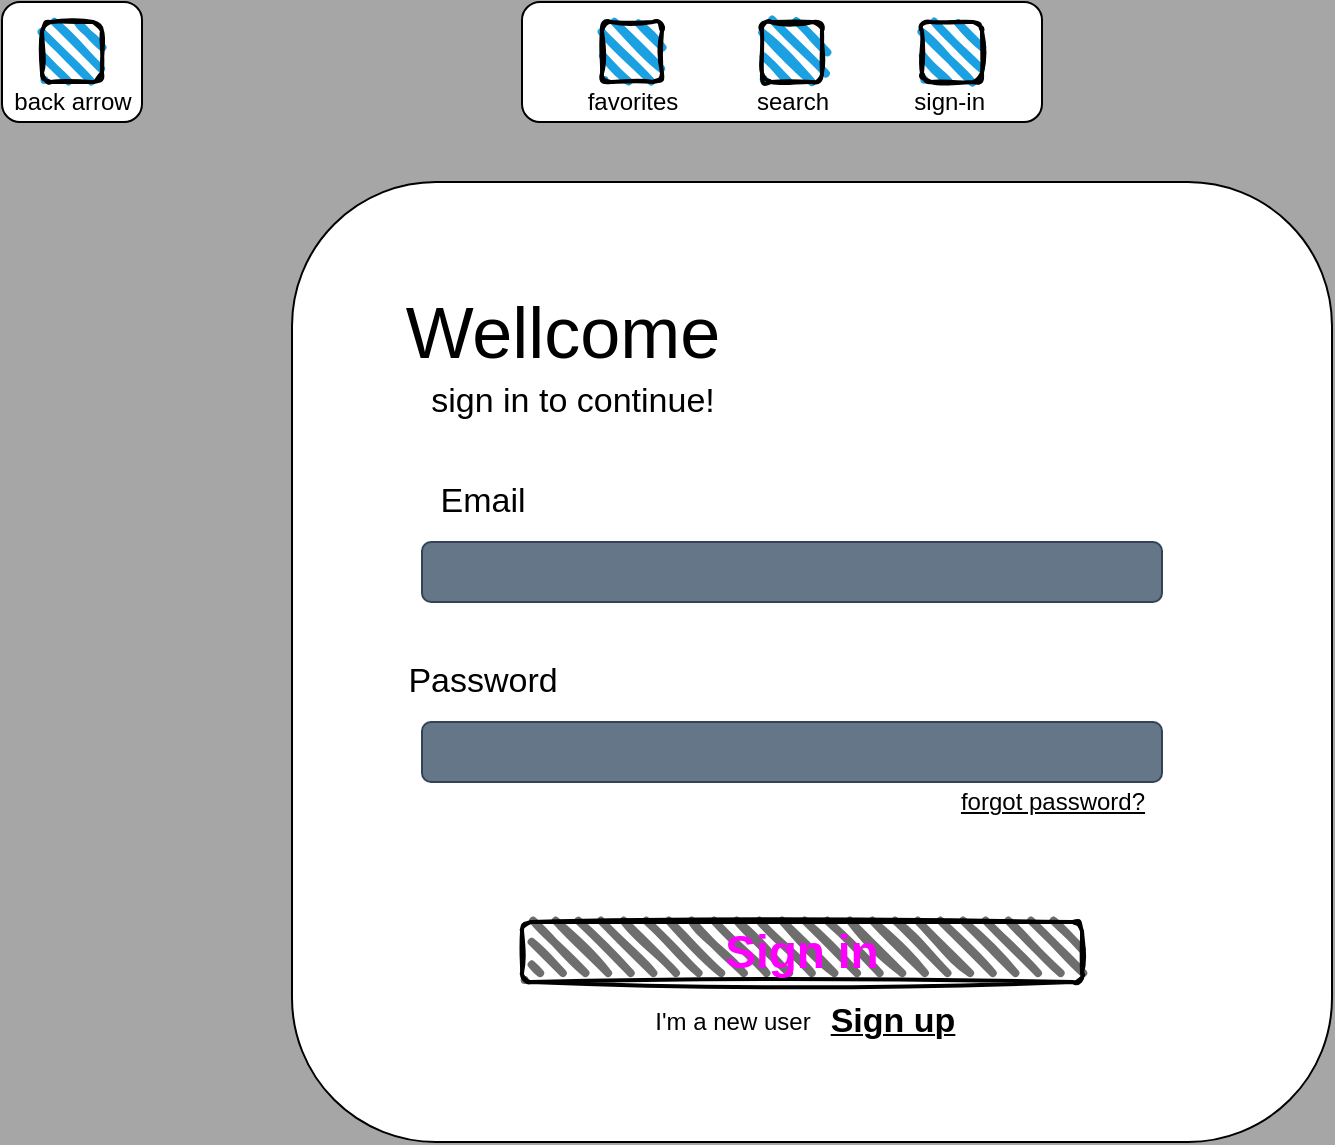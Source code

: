 <mxfile>
    <diagram id="-qSREV0Pq4ceYpicAGal" name="Page-1">
        <mxGraphModel dx="1100" dy="756" grid="1" gridSize="10" guides="1" tooltips="1" connect="1" arrows="1" fold="1" page="1" pageScale="1" pageWidth="850" pageHeight="1100" background="#A6A6A6" math="0" shadow="0">
            <root>
                <mxCell id="0"/>
                <mxCell id="1" parent="0"/>
                <mxCell id="114" value="" style="rounded=1;whiteSpace=wrap;html=1;" parent="1" vertex="1">
                    <mxGeometry x="280" y="20" width="260" height="60" as="geometry"/>
                </mxCell>
                <mxCell id="118" value="" style="rounded=1;whiteSpace=wrap;html=1;strokeWidth=2;fillWeight=4;hachureGap=8;hachureAngle=45;fillColor=#1ba1e2;sketch=1;" parent="1" vertex="1">
                    <mxGeometry x="320" y="30" width="30" height="30" as="geometry"/>
                </mxCell>
                <mxCell id="119" value="" style="rounded=1;whiteSpace=wrap;html=1;strokeWidth=2;fillWeight=4;hachureGap=8;hachureAngle=45;fillColor=#1ba1e2;sketch=1;" parent="1" vertex="1">
                    <mxGeometry x="480" y="30" width="30" height="30" as="geometry"/>
                </mxCell>
                <mxCell id="120" value="" style="rounded=1;whiteSpace=wrap;html=1;strokeWidth=2;fillWeight=4;hachureGap=8;hachureAngle=45;fillColor=#1ba1e2;sketch=1;" parent="1" vertex="1">
                    <mxGeometry x="400" y="30" width="30" height="30" as="geometry"/>
                </mxCell>
                <mxCell id="121" value="favorites" style="text;html=1;align=center;verticalAlign=middle;resizable=0;points=[];autosize=1;strokeColor=none;" parent="1" vertex="1">
                    <mxGeometry x="305" y="60" width="60" height="20" as="geometry"/>
                </mxCell>
                <mxCell id="122" value="search" style="text;html=1;align=center;verticalAlign=middle;resizable=0;points=[];autosize=1;strokeColor=none;" parent="1" vertex="1">
                    <mxGeometry x="390" y="60" width="50" height="20" as="geometry"/>
                </mxCell>
                <mxCell id="123" value="sign-in&amp;nbsp;" style="text;html=1;align=center;verticalAlign=middle;resizable=0;points=[];autosize=1;strokeColor=none;" parent="1" vertex="1">
                    <mxGeometry x="470" y="60" width="50" height="20" as="geometry"/>
                </mxCell>
                <mxCell id="141" value="" style="rounded=1;whiteSpace=wrap;html=1;" vertex="1" parent="1">
                    <mxGeometry x="20" y="20" width="70" height="60" as="geometry"/>
                </mxCell>
                <mxCell id="143" value="" style="rounded=1;whiteSpace=wrap;html=1;strokeWidth=2;fillWeight=4;hachureGap=8;hachureAngle=45;fillColor=#1ba1e2;sketch=1;" vertex="1" parent="1">
                    <mxGeometry x="40" y="30" width="30" height="30" as="geometry"/>
                </mxCell>
                <mxCell id="146" value="back arrow" style="text;html=1;align=center;verticalAlign=middle;resizable=0;points=[];autosize=1;strokeColor=none;" vertex="1" parent="1">
                    <mxGeometry x="20" y="60" width="70" height="20" as="geometry"/>
                </mxCell>
                <mxCell id="150" value="" style="rounded=1;whiteSpace=wrap;html=1;" vertex="1" parent="1">
                    <mxGeometry x="165" y="110" width="520" height="480" as="geometry"/>
                </mxCell>
                <mxCell id="151" value="&lt;font style=&quot;font-size: 36px&quot;&gt;Wellcome&lt;/font&gt;" style="text;html=1;align=center;verticalAlign=middle;resizable=0;points=[];autosize=1;strokeColor=none;" vertex="1" parent="1">
                    <mxGeometry x="215" y="170" width="170" height="30" as="geometry"/>
                </mxCell>
                <mxCell id="152" value="&lt;font style=&quot;font-size: 17px&quot;&gt;sign in to continue!&lt;/font&gt;" style="text;html=1;align=center;verticalAlign=middle;resizable=0;points=[];autosize=1;strokeColor=none;" vertex="1" parent="1">
                    <mxGeometry x="225" y="210" width="160" height="20" as="geometry"/>
                </mxCell>
                <mxCell id="153" value="" style="rounded=1;whiteSpace=wrap;html=1;fillColor=#647687;strokeColor=#314354;fontColor=#ffffff;" vertex="1" parent="1">
                    <mxGeometry x="230" y="290" width="370" height="30" as="geometry"/>
                </mxCell>
                <mxCell id="154" value="&lt;font style=&quot;font-size: 17px&quot;&gt;Email&lt;/font&gt;" style="text;html=1;align=center;verticalAlign=middle;resizable=0;points=[];autosize=1;strokeColor=none;" vertex="1" parent="1">
                    <mxGeometry x="230" y="260" width="60" height="20" as="geometry"/>
                </mxCell>
                <mxCell id="155" value="" style="rounded=1;whiteSpace=wrap;html=1;fillColor=#647687;strokeColor=#314354;fontColor=#ffffff;" vertex="1" parent="1">
                    <mxGeometry x="230" y="380" width="370" height="30" as="geometry"/>
                </mxCell>
                <mxCell id="156" value="&lt;font style=&quot;font-size: 17px&quot;&gt;Password&lt;/font&gt;" style="text;html=1;align=center;verticalAlign=middle;resizable=0;points=[];autosize=1;strokeColor=none;" vertex="1" parent="1">
                    <mxGeometry x="215" y="350" width="90" height="20" as="geometry"/>
                </mxCell>
                <mxCell id="157" value="&lt;u&gt;forgot password?&lt;/u&gt;" style="text;html=1;align=center;verticalAlign=middle;resizable=0;points=[];autosize=1;strokeColor=none;" vertex="1" parent="1">
                    <mxGeometry x="490" y="410" width="110" height="20" as="geometry"/>
                </mxCell>
                <mxCell id="159" value="&lt;font color=&quot;#ff00ff&quot; size=&quot;1&quot;&gt;&lt;b style=&quot;font-size: 23px&quot;&gt;Sign in&lt;/b&gt;&lt;/font&gt;" style="rounded=1;whiteSpace=wrap;html=1;strokeWidth=2;fillWeight=4;hachureGap=8;hachureAngle=45;sketch=1;fillColor=#6E6E6E;" vertex="1" parent="1">
                    <mxGeometry x="280" y="480" width="280" height="30" as="geometry"/>
                </mxCell>
                <mxCell id="160" value="I'm a new user" style="text;html=1;align=center;verticalAlign=middle;resizable=0;points=[];autosize=1;strokeColor=none;" vertex="1" parent="1">
                    <mxGeometry x="340" y="520" width="90" height="20" as="geometry"/>
                </mxCell>
                <mxCell id="161" value="&lt;b&gt;&lt;u&gt;&lt;font style=&quot;font-size: 17px&quot;&gt;Sign up&lt;/font&gt;&lt;/u&gt;&lt;/b&gt;" style="text;html=1;align=center;verticalAlign=middle;resizable=0;points=[];autosize=1;strokeColor=none;" vertex="1" parent="1">
                    <mxGeometry x="425" y="520" width="80" height="20" as="geometry"/>
                </mxCell>
            </root>
        </mxGraphModel>
    </diagram>
</mxfile>
